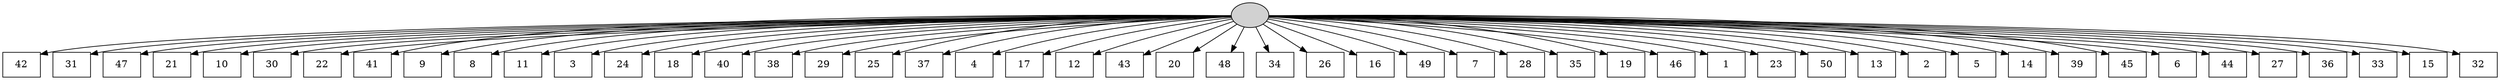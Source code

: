 digraph G {
0[style=filled, fillcolor=grey82, label=""];
1[shape=box,style=filled, fillcolor=white,label="42\n"];
2[shape=box,style=filled, fillcolor=white,label="31\n"];
3[shape=box,style=filled, fillcolor=white,label="47\n"];
4[shape=box,style=filled, fillcolor=white,label="21\n"];
5[shape=box,style=filled, fillcolor=white,label="10\n"];
6[shape=box,style=filled, fillcolor=white,label="30\n"];
7[shape=box,style=filled, fillcolor=white,label="22\n"];
8[shape=box,style=filled, fillcolor=white,label="41\n"];
9[shape=box,style=filled, fillcolor=white,label="9\n"];
10[shape=box,style=filled, fillcolor=white,label="8\n"];
11[shape=box,style=filled, fillcolor=white,label="11\n"];
12[shape=box,style=filled, fillcolor=white,label="3\n"];
13[shape=box,style=filled, fillcolor=white,label="24\n"];
14[shape=box,style=filled, fillcolor=white,label="18\n"];
15[shape=box,style=filled, fillcolor=white,label="40\n"];
16[shape=box,style=filled, fillcolor=white,label="38\n"];
17[shape=box,style=filled, fillcolor=white,label="29\n"];
18[shape=box,style=filled, fillcolor=white,label="25\n"];
19[shape=box,style=filled, fillcolor=white,label="37\n"];
20[shape=box,style=filled, fillcolor=white,label="4\n"];
21[shape=box,style=filled, fillcolor=white,label="17\n"];
22[shape=box,style=filled, fillcolor=white,label="12\n"];
23[shape=box,style=filled, fillcolor=white,label="43\n"];
24[shape=box,style=filled, fillcolor=white,label="20\n"];
25[shape=box,style=filled, fillcolor=white,label="48\n"];
26[shape=box,style=filled, fillcolor=white,label="34\n"];
27[shape=box,style=filled, fillcolor=white,label="26\n"];
28[shape=box,style=filled, fillcolor=white,label="16\n"];
29[shape=box,style=filled, fillcolor=white,label="49\n"];
30[shape=box,style=filled, fillcolor=white,label="7\n"];
31[shape=box,style=filled, fillcolor=white,label="28\n"];
32[shape=box,style=filled, fillcolor=white,label="35\n"];
33[shape=box,style=filled, fillcolor=white,label="19\n"];
34[shape=box,style=filled, fillcolor=white,label="46\n"];
35[shape=box,style=filled, fillcolor=white,label="1\n"];
36[shape=box,style=filled, fillcolor=white,label="23\n"];
37[shape=box,style=filled, fillcolor=white,label="50\n"];
38[shape=box,style=filled, fillcolor=white,label="13\n"];
39[shape=box,style=filled, fillcolor=white,label="2\n"];
40[shape=box,style=filled, fillcolor=white,label="5\n"];
41[shape=box,style=filled, fillcolor=white,label="14\n"];
42[shape=box,style=filled, fillcolor=white,label="39\n"];
43[shape=box,style=filled, fillcolor=white,label="45\n"];
44[shape=box,style=filled, fillcolor=white,label="6\n"];
45[shape=box,style=filled, fillcolor=white,label="44\n"];
46[shape=box,style=filled, fillcolor=white,label="27\n"];
47[shape=box,style=filled, fillcolor=white,label="36\n"];
48[shape=box,style=filled, fillcolor=white,label="33\n"];
49[shape=box,style=filled, fillcolor=white,label="15\n"];
50[shape=box,style=filled, fillcolor=white,label="32\n"];
0->1 ;
0->2 ;
0->3 ;
0->4 ;
0->5 ;
0->6 ;
0->7 ;
0->8 ;
0->9 ;
0->10 ;
0->11 ;
0->12 ;
0->13 ;
0->14 ;
0->15 ;
0->16 ;
0->17 ;
0->18 ;
0->19 ;
0->20 ;
0->21 ;
0->22 ;
0->23 ;
0->24 ;
0->25 ;
0->26 ;
0->27 ;
0->28 ;
0->29 ;
0->30 ;
0->31 ;
0->32 ;
0->33 ;
0->34 ;
0->35 ;
0->36 ;
0->37 ;
0->38 ;
0->39 ;
0->40 ;
0->41 ;
0->42 ;
0->43 ;
0->44 ;
0->45 ;
0->46 ;
0->47 ;
0->48 ;
0->49 ;
0->50 ;
}
